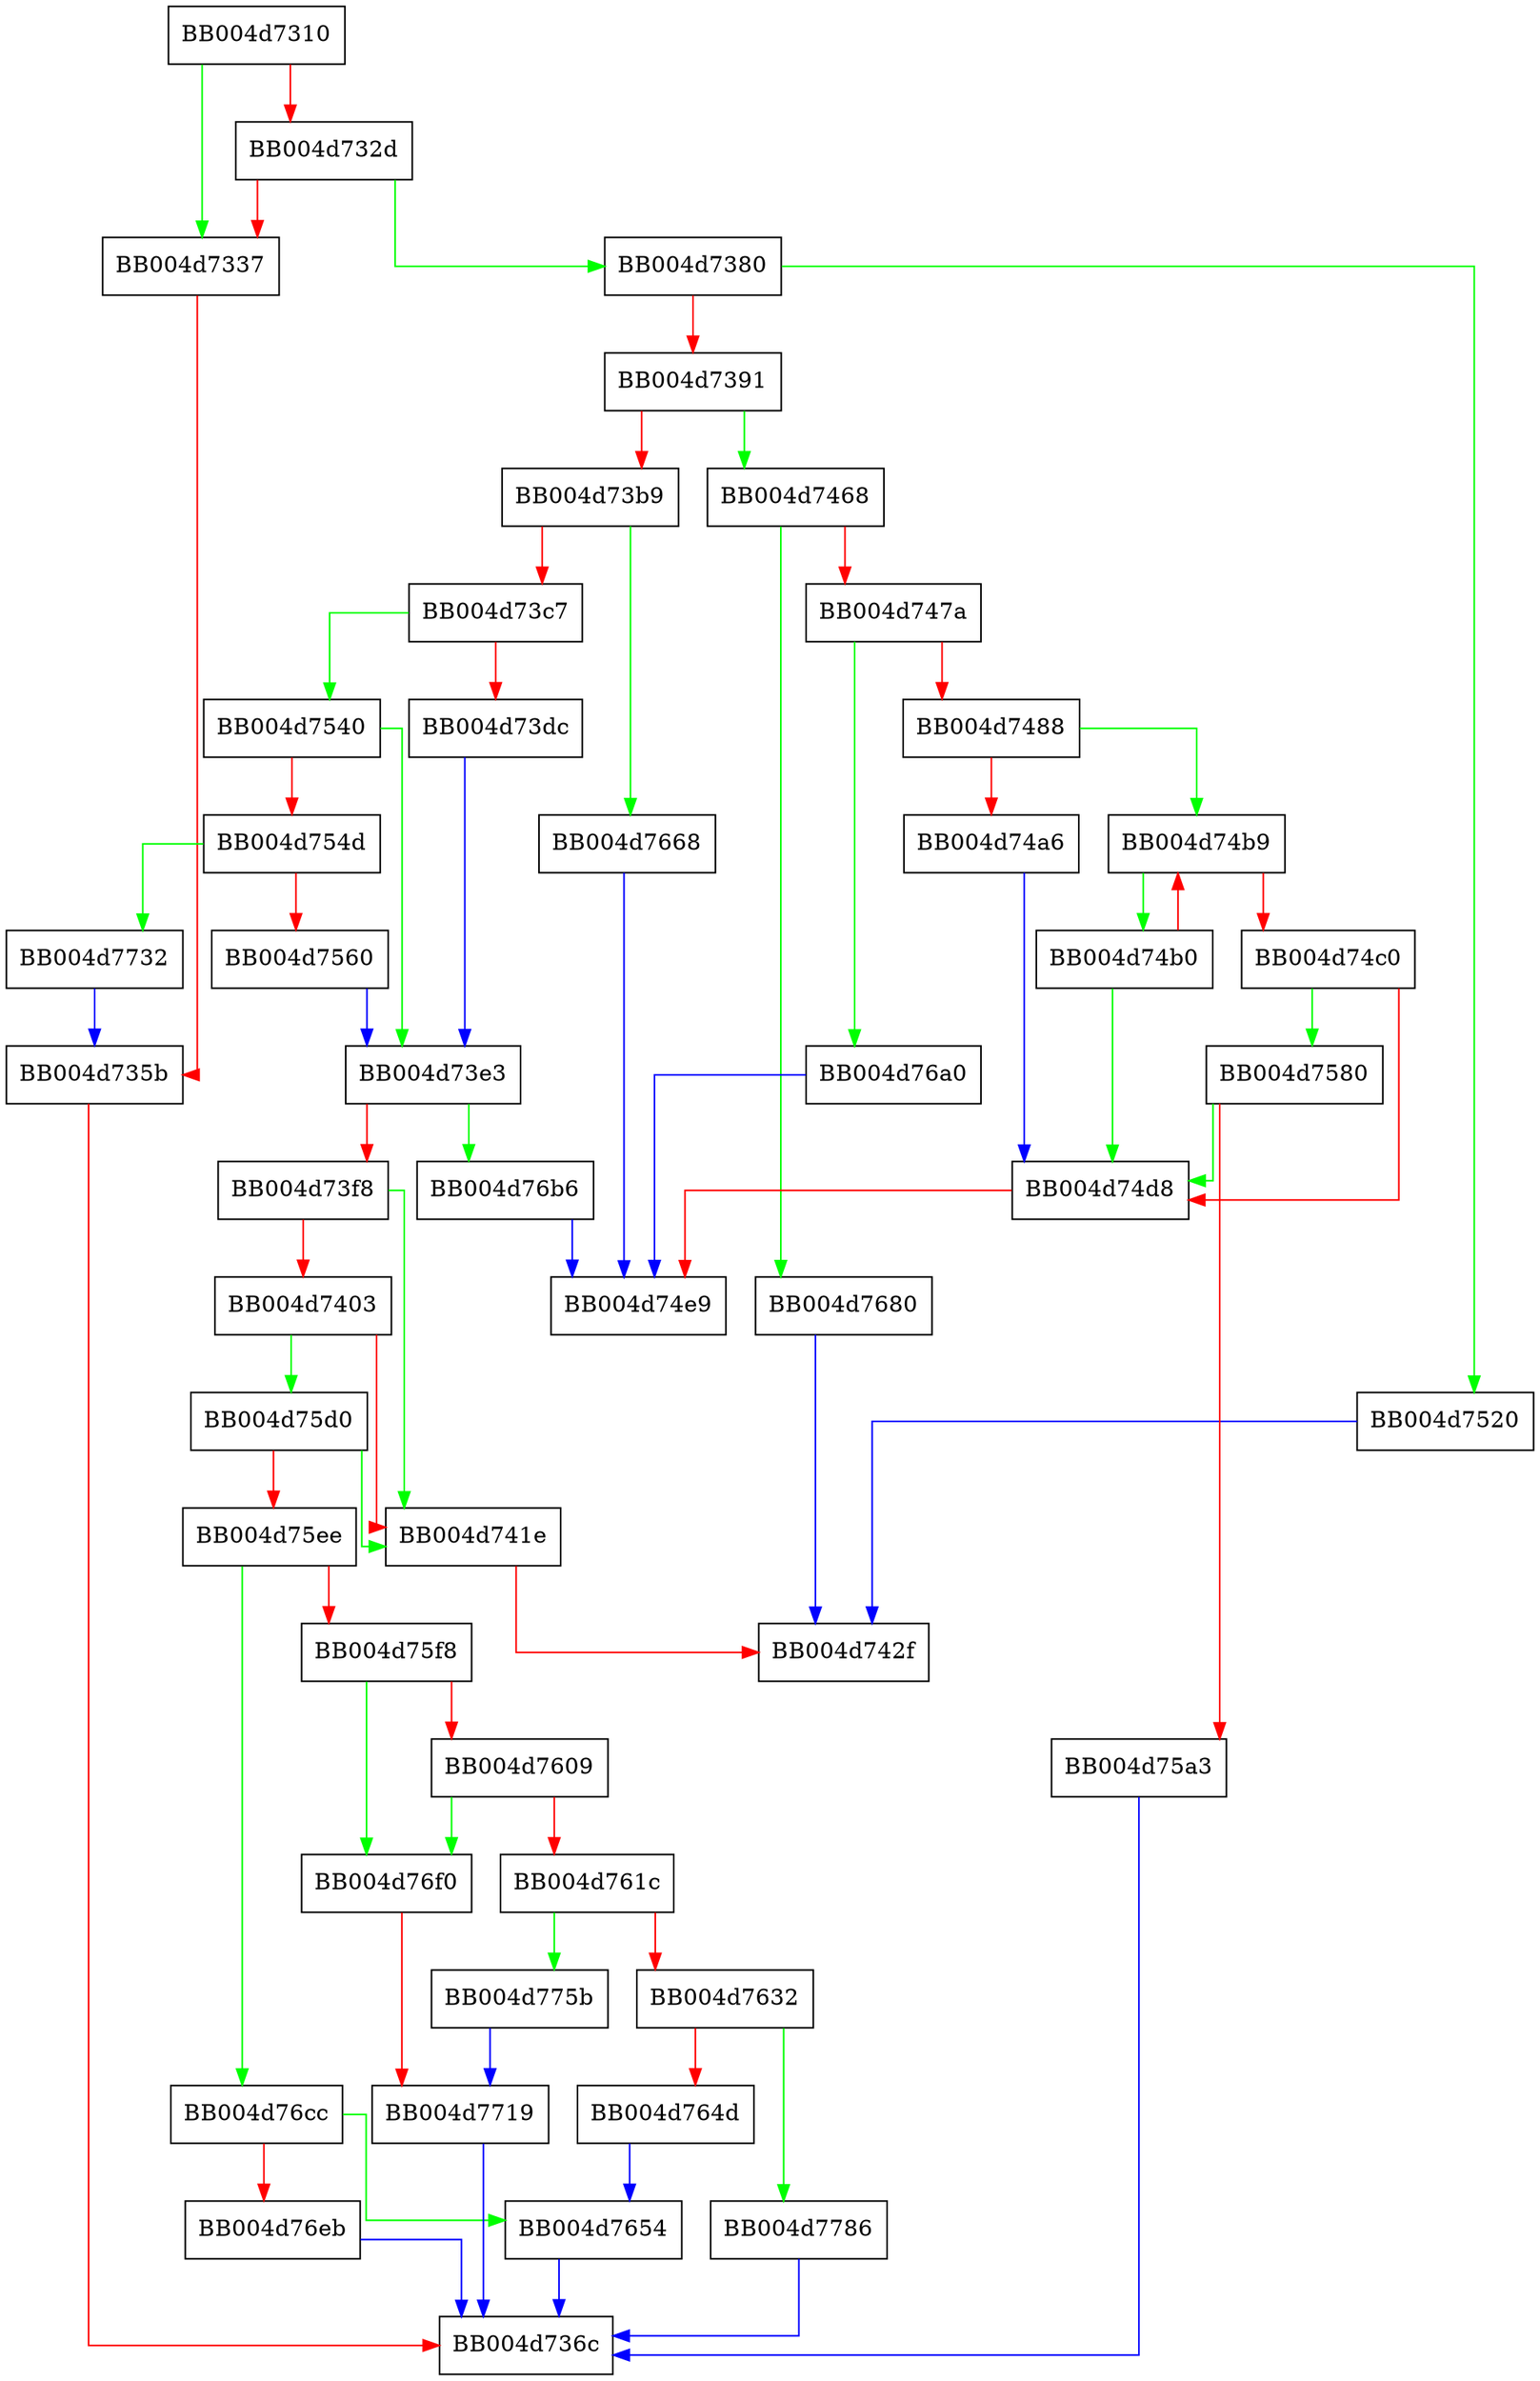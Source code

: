 digraph tls_parse_stoc_key_share {
  node [shape="box"];
  graph [splines=ortho];
  BB004d7310 -> BB004d7337 [color="green"];
  BB004d7310 -> BB004d732d [color="red"];
  BB004d732d -> BB004d7380 [color="green"];
  BB004d732d -> BB004d7337 [color="red"];
  BB004d7337 -> BB004d735b [color="red"];
  BB004d735b -> BB004d736c [color="red"];
  BB004d7380 -> BB004d7520 [color="green"];
  BB004d7380 -> BB004d7391 [color="red"];
  BB004d7391 -> BB004d7468 [color="green"];
  BB004d7391 -> BB004d73b9 [color="red"];
  BB004d73b9 -> BB004d7668 [color="green"];
  BB004d73b9 -> BB004d73c7 [color="red"];
  BB004d73c7 -> BB004d7540 [color="green"];
  BB004d73c7 -> BB004d73dc [color="red"];
  BB004d73dc -> BB004d73e3 [color="blue"];
  BB004d73e3 -> BB004d76b6 [color="green"];
  BB004d73e3 -> BB004d73f8 [color="red"];
  BB004d73f8 -> BB004d741e [color="green"];
  BB004d73f8 -> BB004d7403 [color="red"];
  BB004d7403 -> BB004d75d0 [color="green"];
  BB004d7403 -> BB004d741e [color="red"];
  BB004d741e -> BB004d742f [color="red"];
  BB004d7468 -> BB004d7680 [color="green"];
  BB004d7468 -> BB004d747a [color="red"];
  BB004d747a -> BB004d76a0 [color="green"];
  BB004d747a -> BB004d7488 [color="red"];
  BB004d7488 -> BB004d74b9 [color="green"];
  BB004d7488 -> BB004d74a6 [color="red"];
  BB004d74a6 -> BB004d74d8 [color="blue"];
  BB004d74b0 -> BB004d74d8 [color="green"];
  BB004d74b0 -> BB004d74b9 [color="red"];
  BB004d74b9 -> BB004d74b0 [color="green"];
  BB004d74b9 -> BB004d74c0 [color="red"];
  BB004d74c0 -> BB004d7580 [color="green"];
  BB004d74c0 -> BB004d74d8 [color="red"];
  BB004d74d8 -> BB004d74e9 [color="red"];
  BB004d7520 -> BB004d742f [color="blue"];
  BB004d7540 -> BB004d73e3 [color="green"];
  BB004d7540 -> BB004d754d [color="red"];
  BB004d754d -> BB004d7732 [color="green"];
  BB004d754d -> BB004d7560 [color="red"];
  BB004d7560 -> BB004d73e3 [color="blue"];
  BB004d7580 -> BB004d74d8 [color="green"];
  BB004d7580 -> BB004d75a3 [color="red"];
  BB004d75a3 -> BB004d736c [color="blue"];
  BB004d75d0 -> BB004d741e [color="green"];
  BB004d75d0 -> BB004d75ee [color="red"];
  BB004d75ee -> BB004d76cc [color="green"];
  BB004d75ee -> BB004d75f8 [color="red"];
  BB004d75f8 -> BB004d76f0 [color="green"];
  BB004d75f8 -> BB004d7609 [color="red"];
  BB004d7609 -> BB004d76f0 [color="green"];
  BB004d7609 -> BB004d761c [color="red"];
  BB004d761c -> BB004d775b [color="green"];
  BB004d761c -> BB004d7632 [color="red"];
  BB004d7632 -> BB004d7786 [color="green"];
  BB004d7632 -> BB004d764d [color="red"];
  BB004d764d -> BB004d7654 [color="blue"];
  BB004d7654 -> BB004d736c [color="blue"];
  BB004d7668 -> BB004d74e9 [color="blue"];
  BB004d7680 -> BB004d742f [color="blue"];
  BB004d76a0 -> BB004d74e9 [color="blue"];
  BB004d76b6 -> BB004d74e9 [color="blue"];
  BB004d76cc -> BB004d7654 [color="green"];
  BB004d76cc -> BB004d76eb [color="red"];
  BB004d76eb -> BB004d736c [color="blue"];
  BB004d76f0 -> BB004d7719 [color="red"];
  BB004d7719 -> BB004d736c [color="blue"];
  BB004d7732 -> BB004d735b [color="blue"];
  BB004d775b -> BB004d7719 [color="blue"];
  BB004d7786 -> BB004d736c [color="blue"];
}
